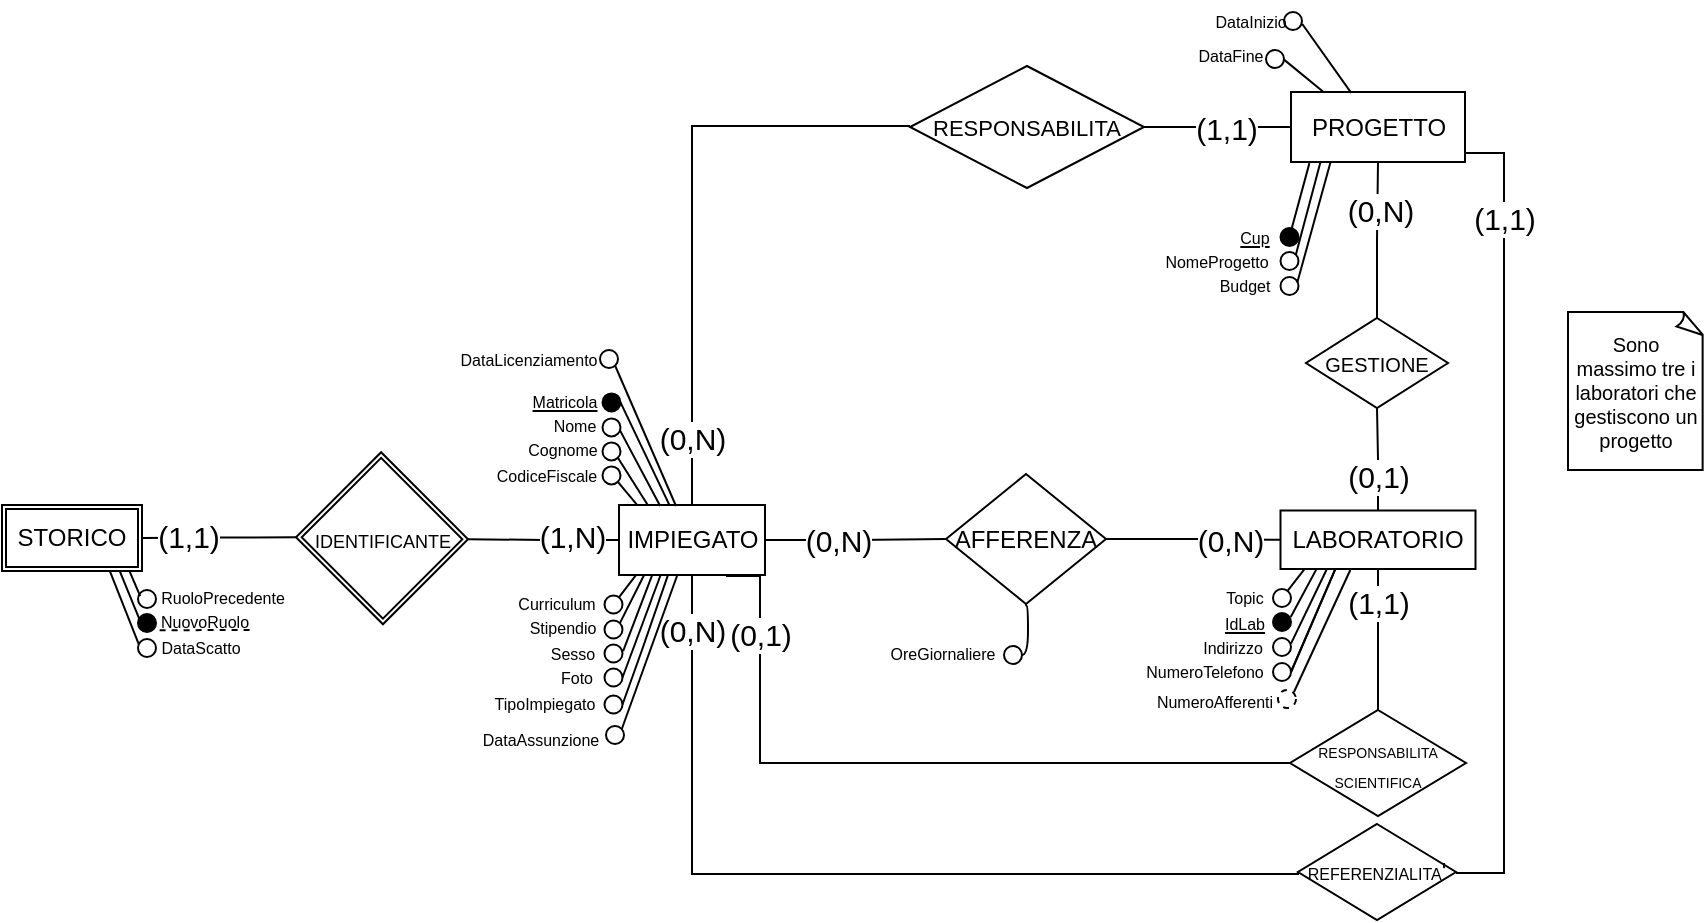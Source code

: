<mxfile version="20.8.16" type="device"><diagram name="Pagina-1" id="BgX9XBvS6wNKBVLfwzAv"><mxGraphModel dx="-800" dy="534" grid="0" gridSize="10" guides="0" tooltips="1" connect="1" arrows="1" fold="1" page="1" pageScale="1" pageWidth="1654" pageHeight="2336" math="0" shadow="0"><root><mxCell id="0"/><mxCell id="1" parent="0"/><mxCell id="g2WIKgroE3J0Rh9Hj6b9-1" value="" style="edgeStyle=orthogonalEdgeStyle;rounded=0;orthogonalLoop=1;jettySize=auto;html=1;endArrow=none;endFill=0;exitX=0;exitY=0.5;exitDx=0;exitDy=0;labelBackgroundColor=none;fontColor=default;entryX=1;entryY=0;entryDx=0;entryDy=0;" parent="1" source="g2WIKgroE3J0Rh9Hj6b9-48" target="g2WIKgroE3J0Rh9Hj6b9-100" edge="1"><mxGeometry relative="1" as="geometry"><mxPoint x="2367" y="600.5" as="sourcePoint"/><mxPoint x="2277.963" y="601.917" as="targetPoint"/></mxGeometry></mxCell><mxCell id="g2WIKgroE3J0Rh9Hj6b9-2" value="&lt;font style=&quot;font-size: 15px;&quot;&gt;(1,N)&lt;/font&gt;" style="edgeLabel;html=1;align=center;verticalAlign=middle;resizable=0;points=[];" parent="g2WIKgroE3J0Rh9Hj6b9-1" vertex="1" connectable="0"><mxGeometry x="-0.414" relative="1" as="geometry"><mxPoint x="-2" y="-2" as="offset"/></mxGeometry></mxCell><mxCell id="g2WIKgroE3J0Rh9Hj6b9-3" value="" style="edgeStyle=orthogonalEdgeStyle;rounded=0;orthogonalLoop=1;jettySize=auto;html=1;endArrow=none;endFill=0;endSize=6;jumpStyle=none;align=center;exitX=1;exitY=0.5;exitDx=0;exitDy=0;labelBackgroundColor=none;fontColor=default;" parent="1" source="g2WIKgroE3J0Rh9Hj6b9-48" target="g2WIKgroE3J0Rh9Hj6b9-18" edge="1"><mxGeometry relative="1" as="geometry"><mxPoint x="2447" y="600.5" as="sourcePoint"/></mxGeometry></mxCell><mxCell id="g2WIKgroE3J0Rh9Hj6b9-4" value="&lt;font style=&quot;font-size: 15px;&quot;&gt;(0,N)&lt;/font&gt;" style="edgeLabel;html=1;align=center;verticalAlign=middle;resizable=0;points=[];" parent="g2WIKgroE3J0Rh9Hj6b9-3" vertex="1" connectable="0"><mxGeometry x="-0.58" y="1" relative="1" as="geometry"><mxPoint x="17" y="1" as="offset"/></mxGeometry></mxCell><mxCell id="g2WIKgroE3J0Rh9Hj6b9-5" value="" style="edgeStyle=orthogonalEdgeStyle;rounded=0;orthogonalLoop=1;jettySize=auto;html=1;endArrow=none;endFill=0;exitX=0.5;exitY=0;exitDx=0;exitDy=0;labelBackgroundColor=none;fontColor=default;" parent="1" source="g2WIKgroE3J0Rh9Hj6b9-49" target="g2WIKgroE3J0Rh9Hj6b9-28" edge="1"><mxGeometry relative="1" as="geometry"><mxPoint x="2750" y="566.5" as="sourcePoint"/></mxGeometry></mxCell><mxCell id="g2WIKgroE3J0Rh9Hj6b9-6" value="(0,1)" style="edgeLabel;html=1;align=center;verticalAlign=middle;resizable=0;points=[];fontSize=15;" parent="g2WIKgroE3J0Rh9Hj6b9-5" vertex="1" connectable="0"><mxGeometry x="-0.381" y="-1" relative="1" as="geometry"><mxPoint x="-1" y="-2" as="offset"/></mxGeometry></mxCell><mxCell id="g2WIKgroE3J0Rh9Hj6b9-14" value="" style="edgeStyle=orthogonalEdgeStyle;rounded=0;orthogonalLoop=1;jettySize=auto;html=1;endArrow=none;endFill=0;entryX=1;entryY=0.5;entryDx=0;entryDy=0;labelBackgroundColor=none;fontColor=default;exitX=0;exitY=1;exitDx=0;exitDy=0;" parent="1" source="g2WIKgroE3J0Rh9Hj6b9-100" target="g2WIKgroE3J0Rh9Hj6b9-99" edge="1"><mxGeometry relative="1" as="geometry"><mxPoint x="2116" y="602" as="targetPoint"/><mxPoint x="2208.037" y="601.917" as="sourcePoint"/></mxGeometry></mxCell><mxCell id="g2WIKgroE3J0Rh9Hj6b9-15" value="&lt;font style=&quot;font-size: 15px;&quot;&gt;(1,1)&lt;/font&gt;" style="edgeLabel;html=1;align=center;verticalAlign=middle;resizable=0;points=[];" parent="g2WIKgroE3J0Rh9Hj6b9-14" vertex="1" connectable="0"><mxGeometry x="0.405" y="-1" relative="1" as="geometry"><mxPoint as="offset"/></mxGeometry></mxCell><mxCell id="g2WIKgroE3J0Rh9Hj6b9-16" value="" style="edgeStyle=orthogonalEdgeStyle;rounded=0;orthogonalLoop=1;jettySize=auto;html=1;endArrow=none;endFill=0;entryX=0;entryY=0.5;entryDx=0;entryDy=0;exitX=1;exitY=0.5;exitDx=0;exitDy=0;labelBackgroundColor=none;fontColor=default;" parent="1" source="g2WIKgroE3J0Rh9Hj6b9-18" target="g2WIKgroE3J0Rh9Hj6b9-49" edge="1"><mxGeometry relative="1" as="geometry"><mxPoint x="2746.5" y="601.5" as="targetPoint"/></mxGeometry></mxCell><mxCell id="g2WIKgroE3J0Rh9Hj6b9-17" value="(0,N)" style="edgeLabel;html=1;align=center;verticalAlign=middle;resizable=0;points=[];fontSize=15;" parent="g2WIKgroE3J0Rh9Hj6b9-16" vertex="1" connectable="0"><mxGeometry x="0.565" relative="1" as="geometry"><mxPoint x="-6" as="offset"/></mxGeometry></mxCell><mxCell id="g2WIKgroE3J0Rh9Hj6b9-18" value="AFFERENZA" style="rhombus;whiteSpace=wrap;html=1;rounded=0;labelBackgroundColor=none;" parent="1" vertex="1"><mxGeometry x="2534" y="569" width="80" height="65" as="geometry"/></mxCell><mxCell id="g2WIKgroE3J0Rh9Hj6b9-26" value="" style="edgeStyle=orthogonalEdgeStyle;rounded=0;orthogonalLoop=1;jettySize=auto;html=1;endArrow=none;endFill=0;entryX=0.5;entryY=1;entryDx=0;entryDy=0;labelBackgroundColor=none;fontColor=default;" parent="1" source="g2WIKgroE3J0Rh9Hj6b9-28" target="g2WIKgroE3J0Rh9Hj6b9-50" edge="1"><mxGeometry relative="1" as="geometry"><mxPoint x="2750" y="421" as="targetPoint"/></mxGeometry></mxCell><mxCell id="g2WIKgroE3J0Rh9Hj6b9-27" value="(0,N)" style="edgeLabel;html=1;align=center;verticalAlign=middle;resizable=0;points=[];fontSize=15;" parent="g2WIKgroE3J0Rh9Hj6b9-26" vertex="1" connectable="0"><mxGeometry x="0.606" relative="1" as="geometry"><mxPoint x="1" y="8" as="offset"/></mxGeometry></mxCell><mxCell id="g2WIKgroE3J0Rh9Hj6b9-28" value="&lt;font style=&quot;font-size: 10px;&quot;&gt;GESTIONE&lt;/font&gt;" style="rhombus;whiteSpace=wrap;html=1;rounded=0;labelBackgroundColor=none;" parent="1" vertex="1"><mxGeometry x="2714" y="491" width="71" height="45" as="geometry"/></mxCell><mxCell id="g2WIKgroE3J0Rh9Hj6b9-32" value="" style="edgeStyle=orthogonalEdgeStyle;orthogonalLoop=1;jettySize=auto;html=1;endArrow=none;endFill=0;rounded=0;labelBackgroundColor=none;fontColor=default;exitX=0.5;exitY=0;exitDx=0;exitDy=0;entryX=0;entryY=0.5;entryDx=0;entryDy=0;" parent="1" source="g2WIKgroE3J0Rh9Hj6b9-48" target="g2WIKgroE3J0Rh9Hj6b9-37" edge="1"><mxGeometry relative="1" as="geometry"><mxPoint x="2413" y="580" as="sourcePoint"/><Array as="points"><mxPoint x="2407" y="395"/><mxPoint x="2516" y="395"/></Array></mxGeometry></mxCell><mxCell id="g2WIKgroE3J0Rh9Hj6b9-116" value="&lt;font style=&quot;font-size: 15px;&quot;&gt;(0,N)&lt;/font&gt;" style="edgeLabel;html=1;align=center;verticalAlign=middle;resizable=0;points=[];" parent="g2WIKgroE3J0Rh9Hj6b9-32" vertex="1" connectable="0"><mxGeometry x="-0.884" y="-2" relative="1" as="geometry"><mxPoint x="-2" y="-16" as="offset"/></mxGeometry></mxCell><mxCell id="g2WIKgroE3J0Rh9Hj6b9-35" value="" style="edgeStyle=orthogonalEdgeStyle;orthogonalLoop=1;jettySize=auto;html=1;endArrow=none;endFill=0;entryX=0;entryY=0.5;entryDx=0;entryDy=0;rounded=0;labelBackgroundColor=none;fontColor=default;" parent="1" source="g2WIKgroE3J0Rh9Hj6b9-37" target="g2WIKgroE3J0Rh9Hj6b9-50" edge="1"><mxGeometry relative="1" as="geometry"><mxPoint x="2751.5" y="420" as="targetPoint"/></mxGeometry></mxCell><mxCell id="g2WIKgroE3J0Rh9Hj6b9-36" value="(1,1)" style="edgeLabel;html=1;align=center;verticalAlign=middle;resizable=0;points=[];fontSize=15;" parent="g2WIKgroE3J0Rh9Hj6b9-35" vertex="1" connectable="0"><mxGeometry x="0.546" y="1" relative="1" as="geometry"><mxPoint x="-16" y="1" as="offset"/></mxGeometry></mxCell><mxCell id="g2WIKgroE3J0Rh9Hj6b9-37" value="&lt;font style=&quot;font-size: 11px;&quot;&gt;RESPONSABILITA&lt;/font&gt;" style="rhombus;whiteSpace=wrap;html=1;rounded=0;labelBackgroundColor=none;" parent="1" vertex="1"><mxGeometry x="2516" y="365" width="117" height="61" as="geometry"/></mxCell><mxCell id="g2WIKgroE3J0Rh9Hj6b9-38" value="&lt;font style=&quot;font-size: 8px;&quot;&gt;REFERENZIALITA&lt;/font&gt;'" style="rhombus;whiteSpace=wrap;html=1;rounded=0;labelBackgroundColor=none;fillColor=default;" parent="1" vertex="1"><mxGeometry x="2710" y="744" width="79" height="48" as="geometry"/></mxCell><mxCell id="g2WIKgroE3J0Rh9Hj6b9-39" value="" style="endArrow=none;html=1;exitX=0.5;exitY=1;exitDx=0;exitDy=0;edgeStyle=orthogonalEdgeStyle;rounded=0;labelBackgroundColor=none;fontColor=default;entryX=0;entryY=0.5;entryDx=0;entryDy=0;" parent="1" source="g2WIKgroE3J0Rh9Hj6b9-48" target="g2WIKgroE3J0Rh9Hj6b9-38" edge="1"><mxGeometry width="50" height="50" relative="1" as="geometry"><mxPoint x="2477" y="797" as="sourcePoint"/><mxPoint x="2713" y="810" as="targetPoint"/><Array as="points"><mxPoint x="2407" y="769"/></Array></mxGeometry></mxCell><mxCell id="g2WIKgroE3J0Rh9Hj6b9-40" value="(0,N)" style="edgeLabel;html=1;align=center;verticalAlign=middle;resizable=0;points=[];fontSize=15;" parent="g2WIKgroE3J0Rh9Hj6b9-39" vertex="1" connectable="0"><mxGeometry x="-0.904" y="1" relative="1" as="geometry"><mxPoint x="-1" y="5" as="offset"/></mxGeometry></mxCell><mxCell id="g2WIKgroE3J0Rh9Hj6b9-41" value="" style="endArrow=none;html=1;exitX=1;exitY=0.5;exitDx=0;exitDy=0;entryX=1;entryY=0.5;entryDx=0;entryDy=0;edgeStyle=orthogonalEdgeStyle;rounded=0;labelBackgroundColor=none;fontColor=default;" parent="1" edge="1"><mxGeometry width="50" height="50" relative="1" as="geometry"><mxPoint x="2789" y="768.5" as="sourcePoint"/><mxPoint x="2793.5" y="396" as="targetPoint"/><Array as="points"><mxPoint x="2813" y="768.5"/><mxPoint x="2813" y="408.5"/><mxPoint x="2794" y="408.5"/></Array></mxGeometry></mxCell><mxCell id="g2WIKgroE3J0Rh9Hj6b9-42" value="(1,1)" style="edgeLabel;html=1;align=center;verticalAlign=middle;resizable=0;points=[];fontSize=15;" parent="g2WIKgroE3J0Rh9Hj6b9-41" vertex="1" connectable="0"><mxGeometry x="0.884" y="-1" relative="1" as="geometry"><mxPoint x="8" y="33" as="offset"/></mxGeometry></mxCell><mxCell id="g2WIKgroE3J0Rh9Hj6b9-43" value="" style="endArrow=none;html=1;entryX=0;entryY=0.5;entryDx=0;entryDy=0;edgeStyle=orthogonalEdgeStyle;rounded=0;labelBackgroundColor=none;fontColor=default;" parent="1" target="g2WIKgroE3J0Rh9Hj6b9-45" edge="1"><mxGeometry width="50" height="50" relative="1" as="geometry"><mxPoint x="2424" y="620" as="sourcePoint"/><mxPoint x="2690" y="713.5" as="targetPoint"/><Array as="points"><mxPoint x="2441" y="620"/><mxPoint x="2441" y="714"/></Array></mxGeometry></mxCell><mxCell id="g2WIKgroE3J0Rh9Hj6b9-44" value="(0,1)" style="edgeLabel;html=1;align=center;verticalAlign=middle;resizable=0;points=[];fontSize=15;" parent="g2WIKgroE3J0Rh9Hj6b9-43" vertex="1" connectable="0"><mxGeometry x="-0.898" y="-2" relative="1" as="geometry"><mxPoint x="2" y="27" as="offset"/></mxGeometry></mxCell><mxCell id="g2WIKgroE3J0Rh9Hj6b9-45" value="&lt;font style=&quot;font-size: 7px;&quot;&gt;RESPONSABILITA&lt;br&gt;SCIENTIFICA&lt;/font&gt;" style="rhombus;whiteSpace=wrap;html=1;rounded=0;labelBackgroundColor=none;" parent="1" vertex="1"><mxGeometry x="2706" y="687" width="88" height="53" as="geometry"/></mxCell><mxCell id="g2WIKgroE3J0Rh9Hj6b9-46" value="" style="endArrow=none;html=1;entryX=0.5;entryY=1;entryDx=0;entryDy=0;exitX=0.5;exitY=0;exitDx=0;exitDy=0;edgeStyle=orthogonalEdgeStyle;rounded=0;labelBackgroundColor=none;fontColor=default;" parent="1" source="g2WIKgroE3J0Rh9Hj6b9-45" target="g2WIKgroE3J0Rh9Hj6b9-49" edge="1"><mxGeometry width="50" height="50" relative="1" as="geometry"><mxPoint x="2610" y="730.5" as="sourcePoint"/><mxPoint x="2750" y="636.5" as="targetPoint"/></mxGeometry></mxCell><mxCell id="g2WIKgroE3J0Rh9Hj6b9-47" value="(1,1)" style="edgeLabel;html=1;align=center;verticalAlign=middle;resizable=0;points=[];fontSize=15;" parent="g2WIKgroE3J0Rh9Hj6b9-46" vertex="1" connectable="0"><mxGeometry x="0.542" relative="1" as="geometry"><mxPoint as="offset"/></mxGeometry></mxCell><mxCell id="g2WIKgroE3J0Rh9Hj6b9-48" value="IMPIEGATO" style="rounded=0;whiteSpace=wrap;html=1;labelBackgroundColor=none;" parent="1" vertex="1"><mxGeometry x="2370.5" y="584.5" width="73" height="35" as="geometry"/></mxCell><mxCell id="g2WIKgroE3J0Rh9Hj6b9-49" value="LABORATORIO" style="rounded=0;whiteSpace=wrap;html=1;labelBackgroundColor=none;" parent="1" vertex="1"><mxGeometry x="2701.25" y="587.25" width="97.5" height="29.25" as="geometry"/></mxCell><mxCell id="g2WIKgroE3J0Rh9Hj6b9-50" value="PROGETTO" style="rounded=0;whiteSpace=wrap;html=1;labelBackgroundColor=none;" parent="1" vertex="1"><mxGeometry x="2706.5" y="378" width="87" height="35" as="geometry"/></mxCell><mxCell id="g2WIKgroE3J0Rh9Hj6b9-51" value="" style="ellipse;whiteSpace=wrap;html=1;" parent="1" vertex="1"><mxGeometry x="2363.25" y="629.75" width="9" height="9" as="geometry"/></mxCell><mxCell id="g2WIKgroE3J0Rh9Hj6b9-52" value="" style="ellipse;whiteSpace=wrap;html=1;" parent="1" vertex="1"><mxGeometry x="2363.25" y="642.25" width="9" height="9" as="geometry"/></mxCell><mxCell id="g2WIKgroE3J0Rh9Hj6b9-53" value="" style="ellipse;whiteSpace=wrap;html=1;" parent="1" vertex="1"><mxGeometry x="2363.25" y="654.25" width="9" height="9" as="geometry"/></mxCell><mxCell id="g2WIKgroE3J0Rh9Hj6b9-54" value="" style="ellipse;whiteSpace=wrap;html=1;" parent="1" vertex="1"><mxGeometry x="2363.25" y="666.25" width="9" height="9" as="geometry"/></mxCell><mxCell id="g2WIKgroE3J0Rh9Hj6b9-55" value="" style="ellipse;whiteSpace=wrap;html=1;fillColor=#000000;" parent="1" vertex="1"><mxGeometry x="2362.25" y="528.71" width="9" height="9" as="geometry"/></mxCell><mxCell id="g2WIKgroE3J0Rh9Hj6b9-56" value="" style="ellipse;whiteSpace=wrap;html=1;" parent="1" vertex="1"><mxGeometry x="2362.25" y="541.21" width="9" height="9" as="geometry"/></mxCell><mxCell id="g2WIKgroE3J0Rh9Hj6b9-57" value="" style="ellipse;whiteSpace=wrap;html=1;fillColor=#ffffff;" parent="1" vertex="1"><mxGeometry x="2362.25" y="553.21" width="9" height="9" as="geometry"/></mxCell><mxCell id="g2WIKgroE3J0Rh9Hj6b9-58" value="" style="ellipse;whiteSpace=wrap;html=1;" parent="1" vertex="1"><mxGeometry x="2362.25" y="565.21" width="9" height="9" as="geometry"/></mxCell><mxCell id="g2WIKgroE3J0Rh9Hj6b9-59" value="" style="endArrow=none;html=1;rounded=0;entryX=0.116;entryY=1.003;entryDx=0;entryDy=0;entryPerimeter=0;" parent="1" source="g2WIKgroE3J0Rh9Hj6b9-51" target="g2WIKgroE3J0Rh9Hj6b9-48" edge="1"><mxGeometry width="50" height="50" relative="1" as="geometry"><mxPoint x="2376" y="684.5" as="sourcePoint"/><mxPoint x="2446.711" y="634.5" as="targetPoint"/></mxGeometry></mxCell><mxCell id="g2WIKgroE3J0Rh9Hj6b9-60" value="" style="endArrow=none;html=1;rounded=0;exitX=1;exitY=0;exitDx=0;exitDy=0;entryX=0.173;entryY=0.997;entryDx=0;entryDy=0;entryPerimeter=0;" parent="1" source="g2WIKgroE3J0Rh9Hj6b9-52" target="g2WIKgroE3J0Rh9Hj6b9-48" edge="1"><mxGeometry width="50" height="50" relative="1" as="geometry"><mxPoint x="2387" y="649.5" as="sourcePoint"/><mxPoint x="2437" y="599.5" as="targetPoint"/></mxGeometry></mxCell><mxCell id="g2WIKgroE3J0Rh9Hj6b9-61" value="" style="endArrow=none;html=1;rounded=0;exitX=1.035;exitY=0.368;exitDx=0;exitDy=0;exitPerimeter=0;entryX=0.227;entryY=1.003;entryDx=0;entryDy=0;entryPerimeter=0;" parent="1" source="g2WIKgroE3J0Rh9Hj6b9-53" target="g2WIKgroE3J0Rh9Hj6b9-48" edge="1"><mxGeometry width="50" height="50" relative="1" as="geometry"><mxPoint x="2387" y="649.5" as="sourcePoint"/><mxPoint x="2437" y="599.5" as="targetPoint"/></mxGeometry></mxCell><mxCell id="g2WIKgroE3J0Rh9Hj6b9-62" value="" style="endArrow=none;html=1;rounded=0;exitX=1;exitY=0.5;exitDx=0;exitDy=0;entryX=0.285;entryY=1;entryDx=0;entryDy=0;entryPerimeter=0;" parent="1" source="g2WIKgroE3J0Rh9Hj6b9-54" target="g2WIKgroE3J0Rh9Hj6b9-48" edge="1"><mxGeometry width="50" height="50" relative="1" as="geometry"><mxPoint x="2375" y="650.5" as="sourcePoint"/><mxPoint x="2393" y="620" as="targetPoint"/></mxGeometry></mxCell><mxCell id="g2WIKgroE3J0Rh9Hj6b9-63" value="" style="endArrow=none;html=1;rounded=0;entryX=1;entryY=1;entryDx=0;entryDy=0;exitX=0.121;exitY=-0.01;exitDx=0;exitDy=0;exitPerimeter=0;" parent="1" source="g2WIKgroE3J0Rh9Hj6b9-48" target="g2WIKgroE3J0Rh9Hj6b9-58" edge="1"><mxGeometry width="50" height="50" relative="1" as="geometry"><mxPoint x="2373" y="580" as="sourcePoint"/><mxPoint x="2425" y="547.5" as="targetPoint"/></mxGeometry></mxCell><mxCell id="g2WIKgroE3J0Rh9Hj6b9-64" value="" style="endArrow=none;html=1;rounded=0;exitX=1;exitY=1;exitDx=0;exitDy=0;entryX=0.198;entryY=0.004;entryDx=0;entryDy=0;entryPerimeter=0;" parent="1" source="g2WIKgroE3J0Rh9Hj6b9-57" target="g2WIKgroE3J0Rh9Hj6b9-48" edge="1"><mxGeometry width="50" height="50" relative="1" as="geometry"><mxPoint x="2371" y="601.5" as="sourcePoint"/><mxPoint x="2383" y="580" as="targetPoint"/></mxGeometry></mxCell><mxCell id="g2WIKgroE3J0Rh9Hj6b9-65" value="" style="endArrow=none;html=1;rounded=0;exitX=0.958;exitY=0.636;exitDx=0;exitDy=0;exitPerimeter=0;entryX=0.282;entryY=0.013;entryDx=0;entryDy=0;entryPerimeter=0;" parent="1" source="g2WIKgroE3J0Rh9Hj6b9-56" target="g2WIKgroE3J0Rh9Hj6b9-48" edge="1"><mxGeometry width="50" height="50" relative="1" as="geometry"><mxPoint x="2376" y="595.5" as="sourcePoint"/><mxPoint x="2393" y="580" as="targetPoint"/></mxGeometry></mxCell><mxCell id="g2WIKgroE3J0Rh9Hj6b9-66" value="" style="endArrow=none;html=1;rounded=0;entryX=0.343;entryY=-0.008;entryDx=0;entryDy=0;entryPerimeter=0;exitX=1;exitY=0.5;exitDx=0;exitDy=0;" parent="1" source="g2WIKgroE3J0Rh9Hj6b9-55" target="g2WIKgroE3J0Rh9Hj6b9-48" edge="1"><mxGeometry width="50" height="50" relative="1" as="geometry"><mxPoint x="2376" y="583" as="sourcePoint"/><mxPoint x="2446.711" y="533" as="targetPoint"/></mxGeometry></mxCell><mxCell id="g2WIKgroE3J0Rh9Hj6b9-67" value="&lt;font style=&quot;font-size: 8px;&quot;&gt;Nome&lt;/font&gt;" style="text;html=1;strokeColor=none;fillColor=none;align=center;verticalAlign=middle;whiteSpace=wrap;rounded=0;fontSize=10;" parent="1" vertex="1"><mxGeometry x="2331" y="536" width="35" height="16" as="geometry"/></mxCell><mxCell id="g2WIKgroE3J0Rh9Hj6b9-68" value="Cognome" style="text;html=1;align=center;verticalAlign=middle;resizable=0;points=[];autosize=1;strokeColor=none;fillColor=none;fontSize=8;" parent="1" vertex="1"><mxGeometry x="2315" y="546" width="53" height="22" as="geometry"/></mxCell><mxCell id="g2WIKgroE3J0Rh9Hj6b9-69" value="CodiceFiscale" style="text;html=1;align=center;verticalAlign=middle;resizable=0;points=[];autosize=1;strokeColor=none;fillColor=none;fontSize=8;" parent="1" vertex="1"><mxGeometry x="2300" y="558.71" width="68" height="22" as="geometry"/></mxCell><mxCell id="g2WIKgroE3J0Rh9Hj6b9-71" value="Curriculum" style="text;html=1;align=center;verticalAlign=middle;resizable=0;points=[];autosize=1;strokeColor=none;fillColor=none;fontSize=8;" parent="1" vertex="1"><mxGeometry x="2310.5" y="622.5" width="57" height="22" as="geometry"/></mxCell><mxCell id="g2WIKgroE3J0Rh9Hj6b9-72" value="Stipendio" style="text;html=1;align=center;verticalAlign=middle;resizable=0;points=[];autosize=1;strokeColor=none;fillColor=none;fontSize=8;" parent="1" vertex="1"><mxGeometry x="2316" y="634.5" width="51" height="22" as="geometry"/></mxCell><mxCell id="g2WIKgroE3J0Rh9Hj6b9-73" value="Sesso" style="text;html=1;align=center;verticalAlign=middle;resizable=0;points=[];autosize=1;strokeColor=none;fillColor=none;fontSize=8;" parent="1" vertex="1"><mxGeometry x="2327" y="648" width="40" height="22" as="geometry"/></mxCell><mxCell id="g2WIKgroE3J0Rh9Hj6b9-74" value="Foto" style="text;html=1;align=center;verticalAlign=middle;resizable=0;points=[];autosize=1;strokeColor=none;fillColor=none;fontSize=8;" parent="1" vertex="1"><mxGeometry x="2332" y="660" width="34" height="22" as="geometry"/></mxCell><mxCell id="g2WIKgroE3J0Rh9Hj6b9-75" value="" style="ellipse;whiteSpace=wrap;html=1;" parent="1" vertex="1"><mxGeometry x="2130" y="651.5" width="9" height="9" as="geometry"/></mxCell><mxCell id="g2WIKgroE3J0Rh9Hj6b9-76" value="" style="ellipse;whiteSpace=wrap;html=1;" parent="1" vertex="1"><mxGeometry x="2130" y="627" width="9" height="9" as="geometry"/></mxCell><mxCell id="g2WIKgroE3J0Rh9Hj6b9-77" value="" style="ellipse;whiteSpace=wrap;html=1;fillColor=#000000;" parent="1" vertex="1"><mxGeometry x="2130" y="639" width="9" height="9" as="geometry"/></mxCell><mxCell id="g2WIKgroE3J0Rh9Hj6b9-78" value="" style="endArrow=none;html=1;rounded=0;fontSize=8;exitX=0.123;exitY=0.336;exitDx=0;exitDy=0;exitPerimeter=0;entryX=0.91;entryY=0.997;entryDx=0;entryDy=0;entryPerimeter=0;" parent="1" source="g2WIKgroE3J0Rh9Hj6b9-76" target="g2WIKgroE3J0Rh9Hj6b9-99" edge="1"><mxGeometry width="50" height="50" relative="1" as="geometry"><mxPoint x="2142" y="648.5" as="sourcePoint"/><mxPoint x="2124.344" y="617.808" as="targetPoint"/></mxGeometry></mxCell><mxCell id="g2WIKgroE3J0Rh9Hj6b9-79" value="" style="endArrow=none;html=1;rounded=0;fontSize=8;exitX=0.099;exitY=0.336;exitDx=0;exitDy=0;exitPerimeter=0;entryX=0.834;entryY=0.964;entryDx=0;entryDy=0;entryPerimeter=0;" parent="1" source="g2WIKgroE3J0Rh9Hj6b9-77" target="g2WIKgroE3J0Rh9Hj6b9-99" edge="1"><mxGeometry width="50" height="50" relative="1" as="geometry"><mxPoint x="2059.289" y="693.5" as="sourcePoint"/><mxPoint x="2116" y="620.5" as="targetPoint"/></mxGeometry></mxCell><mxCell id="g2WIKgroE3J0Rh9Hj6b9-80" value="RuoloPrecedente" style="text;html=1;align=center;verticalAlign=middle;resizable=0;points=[];autosize=1;strokeColor=none;fillColor=none;fontSize=8;" parent="1" vertex="1"><mxGeometry x="2132" y="620" width="80" height="22" as="geometry"/></mxCell><mxCell id="g2WIKgroE3J0Rh9Hj6b9-81" value="" style="ellipse;whiteSpace=wrap;html=1;" parent="1" vertex="1"><mxGeometry x="2697.5" y="626.5" width="9" height="9" as="geometry"/></mxCell><mxCell id="g2WIKgroE3J0Rh9Hj6b9-82" value="" style="ellipse;whiteSpace=wrap;html=1;gradientColor=none;fillColor=#000000;" parent="1" vertex="1"><mxGeometry x="2697.5" y="638.5" width="9" height="9" as="geometry"/></mxCell><mxCell id="g2WIKgroE3J0Rh9Hj6b9-83" value="" style="ellipse;whiteSpace=wrap;html=1;" parent="1" vertex="1"><mxGeometry x="2697.5" y="651" width="9" height="9" as="geometry"/></mxCell><mxCell id="g2WIKgroE3J0Rh9Hj6b9-84" value="" style="endArrow=none;html=1;rounded=0;fontSize=8;entryX=0.121;entryY=1.011;entryDx=0;entryDy=0;entryPerimeter=0;" parent="1" source="g2WIKgroE3J0Rh9Hj6b9-81" target="g2WIKgroE3J0Rh9Hj6b9-49" edge="1"><mxGeometry width="50" height="50" relative="1" as="geometry"><mxPoint x="2706.5" y="681" as="sourcePoint"/><mxPoint x="2777.211" y="631" as="targetPoint"/></mxGeometry></mxCell><mxCell id="g2WIKgroE3J0Rh9Hj6b9-85" value="" style="endArrow=none;html=1;rounded=0;fontSize=8;entryX=0.185;entryY=0.998;entryDx=0;entryDy=0;entryPerimeter=0;exitX=0.985;exitY=0.219;exitDx=0;exitDy=0;exitPerimeter=0;" parent="1" source="g2WIKgroE3J0Rh9Hj6b9-82" target="g2WIKgroE3J0Rh9Hj6b9-49" edge="1"><mxGeometry width="50" height="50" relative="1" as="geometry"><mxPoint x="2706.5" y="693" as="sourcePoint"/><mxPoint x="2777.211" y="643" as="targetPoint"/></mxGeometry></mxCell><mxCell id="g2WIKgroE3J0Rh9Hj6b9-86" value="" style="endArrow=none;html=1;rounded=0;fontSize=8;entryX=0.236;entryY=1.012;entryDx=0;entryDy=0;entryPerimeter=0;exitX=1;exitY=0.312;exitDx=0;exitDy=0;exitPerimeter=0;" parent="1" source="g2WIKgroE3J0Rh9Hj6b9-83" target="g2WIKgroE3J0Rh9Hj6b9-49" edge="1"><mxGeometry width="50" height="50" relative="1" as="geometry"><mxPoint x="2706.5" y="705.5" as="sourcePoint"/><mxPoint x="2777.211" y="655.5" as="targetPoint"/></mxGeometry></mxCell><mxCell id="g2WIKgroE3J0Rh9Hj6b9-87" value="Topic" style="text;html=1;align=center;verticalAlign=middle;resizable=0;points=[];autosize=1;strokeColor=none;fillColor=none;fontSize=8;" parent="1" vertex="1"><mxGeometry x="2664.25" y="620" width="37" height="22" as="geometry"/></mxCell><mxCell id="g2WIKgroE3J0Rh9Hj6b9-88" value="&lt;u&gt;IdLab&lt;/u&gt;" style="text;html=1;align=center;verticalAlign=middle;resizable=0;points=[];autosize=1;strokeColor=none;fillColor=none;fontSize=8;" parent="1" vertex="1"><mxGeometry x="2663.75" y="632.5" width="38" height="22" as="geometry"/></mxCell><mxCell id="g2WIKgroE3J0Rh9Hj6b9-89" value="Indirizzo" style="text;html=1;align=center;verticalAlign=middle;resizable=0;points=[];autosize=1;strokeColor=none;fillColor=none;fontSize=8;" parent="1" vertex="1"><mxGeometry x="2653.25" y="644.5" width="48" height="22" as="geometry"/></mxCell><mxCell id="g2WIKgroE3J0Rh9Hj6b9-90" value="" style="ellipse;whiteSpace=wrap;html=1;fillColor=#000000;" parent="1" vertex="1"><mxGeometry x="2701.25" y="446" width="9" height="9" as="geometry"/></mxCell><mxCell id="g2WIKgroE3J0Rh9Hj6b9-91" value="" style="ellipse;whiteSpace=wrap;html=1;" parent="1" vertex="1"><mxGeometry x="2701.25" y="458" width="9" height="9" as="geometry"/></mxCell><mxCell id="g2WIKgroE3J0Rh9Hj6b9-92" value="" style="ellipse;whiteSpace=wrap;html=1;" parent="1" vertex="1"><mxGeometry x="2701.25" y="470.5" width="9" height="9" as="geometry"/></mxCell><mxCell id="g2WIKgroE3J0Rh9Hj6b9-93" value="" style="endArrow=none;html=1;rounded=0;fontSize=8;entryX=0.106;entryY=1.016;entryDx=0;entryDy=0;entryPerimeter=0;" parent="1" source="g2WIKgroE3J0Rh9Hj6b9-90" target="g2WIKgroE3J0Rh9Hj6b9-50" edge="1"><mxGeometry width="50" height="50" relative="1" as="geometry"><mxPoint x="2710.25" y="498.5" as="sourcePoint"/><mxPoint x="2780.961" y="448.5" as="targetPoint"/></mxGeometry></mxCell><mxCell id="g2WIKgroE3J0Rh9Hj6b9-94" value="" style="endArrow=none;html=1;rounded=0;fontSize=8;entryX=0.169;entryY=1.002;entryDx=0;entryDy=0;entryPerimeter=0;exitX=1;exitY=0;exitDx=0;exitDy=0;" parent="1" source="g2WIKgroE3J0Rh9Hj6b9-91" target="g2WIKgroE3J0Rh9Hj6b9-50" edge="1"><mxGeometry width="50" height="50" relative="1" as="geometry"><mxPoint x="2710.25" y="512.5" as="sourcePoint"/><mxPoint x="2780.961" y="462.5" as="targetPoint"/></mxGeometry></mxCell><mxCell id="g2WIKgroE3J0Rh9Hj6b9-95" value="" style="endArrow=none;html=1;rounded=0;fontSize=8;entryX=0.227;entryY=1.005;entryDx=0;entryDy=0;exitX=0.929;exitY=0.321;exitDx=0;exitDy=0;exitPerimeter=0;entryPerimeter=0;" parent="1" source="g2WIKgroE3J0Rh9Hj6b9-92" target="g2WIKgroE3J0Rh9Hj6b9-50" edge="1"><mxGeometry width="50" height="50" relative="1" as="geometry"><mxPoint x="2710.25" y="525" as="sourcePoint"/><mxPoint x="2780.961" y="475" as="targetPoint"/></mxGeometry></mxCell><mxCell id="g2WIKgroE3J0Rh9Hj6b9-96" value="&lt;u&gt;Cup&lt;/u&gt;" style="text;html=1;align=center;verticalAlign=middle;resizable=0;points=[];autosize=1;strokeColor=none;fillColor=none;fontSize=8;" parent="1" vertex="1"><mxGeometry x="2671" y="439.5" width="33" height="22" as="geometry"/></mxCell><mxCell id="g2WIKgroE3J0Rh9Hj6b9-97" value="NomeProgetto" style="text;html=1;align=center;verticalAlign=middle;resizable=0;points=[];autosize=1;strokeColor=none;fillColor=none;fontSize=8;" parent="1" vertex="1"><mxGeometry x="2634" y="451.5" width="70" height="22" as="geometry"/></mxCell><mxCell id="g2WIKgroE3J0Rh9Hj6b9-98" value="Budget" style="text;html=1;align=center;verticalAlign=middle;resizable=0;points=[];autosize=1;strokeColor=none;fillColor=none;fontSize=8;" parent="1" vertex="1"><mxGeometry x="2661" y="464" width="43" height="22" as="geometry"/></mxCell><mxCell id="g2WIKgroE3J0Rh9Hj6b9-99" value="STORICO" style="shape=ext;double=1;rounded=0;whiteSpace=wrap;html=1;" parent="1" vertex="1"><mxGeometry x="2062" y="584.5" width="70" height="33" as="geometry"/></mxCell><mxCell id="g2WIKgroE3J0Rh9Hj6b9-100" value="" style="shape=ext;double=1;rounded=0;whiteSpace=wrap;html=1;rotation=45;" parent="1" vertex="1"><mxGeometry x="2221.28" y="571.06" width="61.45" height="60.16" as="geometry"/></mxCell><mxCell id="g2WIKgroE3J0Rh9Hj6b9-101" value="&lt;font style=&quot;font-size: 9px;&quot;&gt;IDENTIFICANTE&lt;/font&gt;" style="text;html=1;align=center;verticalAlign=middle;resizable=0;points=[];autosize=1;strokeColor=none;fillColor=none;" parent="1" vertex="1"><mxGeometry x="2209" y="588.5" width="86" height="26" as="geometry"/></mxCell><mxCell id="g2WIKgroE3J0Rh9Hj6b9-102" value="" style="ellipse;whiteSpace=wrap;html=1;" parent="1" vertex="1"><mxGeometry x="2697.5" y="663.5" width="9" height="9" as="geometry"/></mxCell><mxCell id="g2WIKgroE3J0Rh9Hj6b9-103" value="" style="endArrow=none;html=1;rounded=0;exitX=1;exitY=0.5;exitDx=0;exitDy=0;entryX=0.281;entryY=1.001;entryDx=0;entryDy=0;entryPerimeter=0;" parent="1" source="g2WIKgroE3J0Rh9Hj6b9-102" target="g2WIKgroE3J0Rh9Hj6b9-49" edge="1"><mxGeometry width="50" height="50" relative="1" as="geometry"><mxPoint x="2679" y="700" as="sourcePoint"/><mxPoint x="2729" y="650" as="targetPoint"/></mxGeometry></mxCell><mxCell id="g2WIKgroE3J0Rh9Hj6b9-104" value="&lt;font style=&quot;font-size: 8px;&quot;&gt;NumeroTelefono&lt;/font&gt;" style="text;html=1;align=center;verticalAlign=middle;resizable=0;points=[];autosize=1;strokeColor=none;fillColor=none;" parent="1" vertex="1"><mxGeometry x="2624" y="654" width="77" height="26" as="geometry"/></mxCell><mxCell id="g2WIKgroE3J0Rh9Hj6b9-105" value="" style="endArrow=none;html=1;rounded=0;fontSize=8;entryX=0.04;entryY=0.285;entryDx=0;entryDy=0;entryPerimeter=0;exitX=0.772;exitY=1.011;exitDx=0;exitDy=0;exitPerimeter=0;" parent="1" source="g2WIKgroE3J0Rh9Hj6b9-99" target="g2WIKgroE3J0Rh9Hj6b9-75" edge="1"><mxGeometry width="50" height="50" relative="1" as="geometry"><mxPoint x="2113" y="664" as="sourcePoint"/><mxPoint x="2163" y="614" as="targetPoint"/></mxGeometry></mxCell><mxCell id="g2WIKgroE3J0Rh9Hj6b9-106" value="" style="ellipse;whiteSpace=wrap;html=1;" parent="1" vertex="1"><mxGeometry x="2563" y="655" width="9" height="9" as="geometry"/></mxCell><mxCell id="g2WIKgroE3J0Rh9Hj6b9-108" value="" style="endArrow=none;html=1;rounded=0;exitX=0.5;exitY=1;exitDx=0;exitDy=0;entryX=1;entryY=0.5;entryDx=0;entryDy=0;edgeStyle=orthogonalEdgeStyle;curved=1;" parent="1" source="g2WIKgroE3J0Rh9Hj6b9-18" target="g2WIKgroE3J0Rh9Hj6b9-106" edge="1"><mxGeometry width="50" height="50" relative="1" as="geometry"><mxPoint x="2579" y="671.5" as="sourcePoint"/><mxPoint x="2604" y="637" as="targetPoint"/><Array as="points"><mxPoint x="2575" y="635"/><mxPoint x="2575" y="660"/></Array></mxGeometry></mxCell><mxCell id="g2WIKgroE3J0Rh9Hj6b9-110" value="&lt;span style=&quot;font-size: 8px;&quot;&gt;&lt;br&gt;&lt;/span&gt;" style="text;html=1;align=center;verticalAlign=middle;resizable=0;points=[];autosize=1;strokeColor=none;fillColor=none;" parent="1" vertex="1"><mxGeometry x="2519" y="620" width="18" height="26" as="geometry"/></mxCell><mxCell id="g2WIKgroE3J0Rh9Hj6b9-112" value="OreGiornaliere" style="text;html=1;align=center;verticalAlign=middle;resizable=0;points=[];autosize=1;strokeColor=none;fillColor=none;fontSize=8;" parent="1" vertex="1"><mxGeometry x="2497" y="648" width="70" height="22" as="geometry"/></mxCell><mxCell id="g2WIKgroE3J0Rh9Hj6b9-114" value="DataScatto" style="text;html=1;align=center;verticalAlign=middle;resizable=0;points=[];autosize=1;strokeColor=none;fillColor=none;fontSize=8;" parent="1" vertex="1"><mxGeometry x="2132" y="644.5" width="58" height="22" as="geometry"/></mxCell><mxCell id="g2WIKgroE3J0Rh9Hj6b9-117" value="" style="ellipse;whiteSpace=wrap;html=1;" parent="1" vertex="1"><mxGeometry x="2363.25" y="679.75" width="9" height="9" as="geometry"/></mxCell><mxCell id="g2WIKgroE3J0Rh9Hj6b9-120" value="" style="endArrow=none;html=1;rounded=0;fontSize=15;entryX=0.337;entryY=0.99;entryDx=0;entryDy=0;entryPerimeter=0;exitX=1;exitY=0.5;exitDx=0;exitDy=0;" parent="1" source="g2WIKgroE3J0Rh9Hj6b9-117" target="g2WIKgroE3J0Rh9Hj6b9-48" edge="1"><mxGeometry width="50" height="50" relative="1" as="geometry"><mxPoint x="2343" y="670" as="sourcePoint"/><mxPoint x="2393" y="620" as="targetPoint"/><Array as="points"><mxPoint x="2382" y="657"/></Array></mxGeometry></mxCell><mxCell id="g2WIKgroE3J0Rh9Hj6b9-121" value="&lt;font style=&quot;font-size: 8px;&quot;&gt;&lt;u&gt;Matricola&lt;/u&gt;&lt;/font&gt;" style="text;html=1;align=center;verticalAlign=middle;resizable=0;points=[];autosize=1;strokeColor=none;fillColor=none;fontSize=15;" parent="1" vertex="1"><mxGeometry x="2318" y="515" width="50" height="30" as="geometry"/></mxCell><mxCell id="g2WIKgroE3J0Rh9Hj6b9-122" value="TipoImpiegato" style="text;html=1;align=center;verticalAlign=middle;resizable=0;points=[];autosize=1;strokeColor=none;fillColor=none;fontSize=8;" parent="1" vertex="1"><mxGeometry x="2298" y="674.25" width="70" height="20" as="geometry"/></mxCell><mxCell id="nkSNNwvgjiqUS3xhBX83-5" value="NuovoRuolo" style="text;html=1;strokeColor=none;fillColor=none;align=center;verticalAlign=middle;whiteSpace=wrap;rounded=0;fontSize=8;" parent="1" vertex="1"><mxGeometry x="2140" y="638" width="47" height="9" as="geometry"/></mxCell><mxCell id="nkSNNwvgjiqUS3xhBX83-6" value="" style="endArrow=none;dashed=1;html=1;rounded=0;fontSize=8;fillColor=#ffffff;entryX=1;entryY=1;entryDx=0;entryDy=0;exitX=0.017;exitY=1.012;exitDx=0;exitDy=0;exitPerimeter=0;" parent="1" source="nkSNNwvgjiqUS3xhBX83-5" target="nkSNNwvgjiqUS3xhBX83-5" edge="1"><mxGeometry width="50" height="50" relative="1" as="geometry"><mxPoint x="2141" y="693" as="sourcePoint"/><mxPoint x="2191" y="643" as="targetPoint"/></mxGeometry></mxCell><mxCell id="nkSNNwvgjiqUS3xhBX83-7" value="&lt;font style=&quot;font-size: 10px;&quot;&gt;Sono massimo tre i laboratori che gestiscono un progetto&lt;/font&gt;" style="whiteSpace=wrap;html=1;shape=mxgraph.basic.document;fontSize=8;fillColor=#ffffff;" parent="1" vertex="1"><mxGeometry x="2845" y="488" width="68" height="79" as="geometry"/></mxCell><mxCell id="EOpsEuxwgWlFgq6PYr1Z-1" value="" style="endArrow=none;html=1;rounded=0;exitX=1;exitY=0.5;exitDx=0;exitDy=0;entryX=0.281;entryY=1.001;entryDx=0;entryDy=0;entryPerimeter=0;" parent="1" edge="1"><mxGeometry width="50" height="50" relative="1" as="geometry"><mxPoint x="2706.5" y="668" as="sourcePoint"/><mxPoint x="2728.648" y="616.529" as="targetPoint"/></mxGeometry></mxCell><mxCell id="EOpsEuxwgWlFgq6PYr1Z-3" value="" style="endArrow=none;html=1;rounded=0;entryX=0.281;entryY=1.001;entryDx=0;entryDy=0;entryPerimeter=0;" parent="1" edge="1"><mxGeometry width="50" height="50" relative="1" as="geometry"><mxPoint x="2708" y="678" as="sourcePoint"/><mxPoint x="2736.148" y="616.999" as="targetPoint"/></mxGeometry></mxCell><mxCell id="EOpsEuxwgWlFgq6PYr1Z-4" value="" style="ellipse;whiteSpace=wrap;html=1;dashed=1;" parent="1" vertex="1"><mxGeometry x="2700" y="677" width="9" height="9" as="geometry"/></mxCell><mxCell id="EOpsEuxwgWlFgq6PYr1Z-5" value="&lt;font style=&quot;font-size: 8px;&quot;&gt;NumeroAfferenti&lt;br&gt;&lt;/font&gt;" style="text;html=1;align=center;verticalAlign=middle;resizable=0;points=[];autosize=1;strokeColor=none;fillColor=none;" parent="1" vertex="1"><mxGeometry x="2630" y="669" width="76" height="26" as="geometry"/></mxCell><mxCell id="JR-4XBQU4j644GfdFkI7-1" value="" style="endArrow=none;html=1;rounded=0;fontSize=15;entryX=0.337;entryY=0.99;entryDx=0;entryDy=0;entryPerimeter=0;" edge="1" parent="1"><mxGeometry width="50" height="50" relative="1" as="geometry"><mxPoint x="2371" y="699" as="sourcePoint"/><mxPoint x="2399.851" y="619.0" as="targetPoint"/></mxGeometry></mxCell><mxCell id="JR-4XBQU4j644GfdFkI7-2" value="" style="ellipse;whiteSpace=wrap;html=1;" vertex="1" parent="1"><mxGeometry x="2364" y="695" width="9" height="9" as="geometry"/></mxCell><mxCell id="JR-4XBQU4j644GfdFkI7-3" value="DataAssunzione" style="text;html=1;align=center;verticalAlign=middle;resizable=0;points=[];autosize=1;strokeColor=none;fillColor=none;fontSize=8;" vertex="1" parent="1"><mxGeometry x="2293" y="691" width="76" height="22" as="geometry"/></mxCell><mxCell id="JR-4XBQU4j644GfdFkI7-4" value="" style="endArrow=none;html=1;rounded=0;entryX=1.004;entryY=-0.033;entryDx=0;entryDy=0;entryPerimeter=0;" edge="1" parent="1" target="g2WIKgroE3J0Rh9Hj6b9-121"><mxGeometry width="50" height="50" relative="1" as="geometry"><mxPoint x="2399" y="585" as="sourcePoint"/><mxPoint x="2369" y="509" as="targetPoint"/><Array as="points"/></mxGeometry></mxCell><mxCell id="JR-4XBQU4j644GfdFkI7-5" value="" style="ellipse;whiteSpace=wrap;html=1;" vertex="1" parent="1"><mxGeometry x="2361" y="507" width="9" height="9" as="geometry"/></mxCell><mxCell id="JR-4XBQU4j644GfdFkI7-6" value="DataLicenziamento" style="text;html=1;align=center;verticalAlign=middle;resizable=0;points=[];autosize=1;strokeColor=none;fillColor=none;fontSize=8;" vertex="1" parent="1"><mxGeometry x="2282" y="501" width="86" height="22" as="geometry"/></mxCell><mxCell id="JR-4XBQU4j644GfdFkI7-7" value="" style="endArrow=none;html=1;rounded=0;fontSize=8;exitX=0.187;exitY=0.001;exitDx=0;exitDy=0;exitPerimeter=0;entryX=1.043;entryY=0.588;entryDx=0;entryDy=0;entryPerimeter=0;" edge="1" parent="1" source="g2WIKgroE3J0Rh9Hj6b9-50" target="JR-4XBQU4j644GfdFkI7-11"><mxGeometry width="50" height="50" relative="1" as="geometry"><mxPoint x="2724" y="404" as="sourcePoint"/><mxPoint x="2703" y="378" as="targetPoint"/><Array as="points"/></mxGeometry></mxCell><mxCell id="JR-4XBQU4j644GfdFkI7-8" value="" style="endArrow=none;html=1;rounded=0;fontSize=8;exitX=0.346;exitY=0.013;exitDx=0;exitDy=0;exitPerimeter=0;entryX=0.984;entryY=0.545;entryDx=0;entryDy=0;entryPerimeter=0;" edge="1" parent="1" source="g2WIKgroE3J0Rh9Hj6b9-50" target="JR-4XBQU4j644GfdFkI7-12"><mxGeometry width="50" height="50" relative="1" as="geometry"><mxPoint x="2733" y="400" as="sourcePoint"/><mxPoint x="2709" y="369" as="targetPoint"/><Array as="points"/></mxGeometry></mxCell><mxCell id="JR-4XBQU4j644GfdFkI7-9" value="" style="ellipse;whiteSpace=wrap;html=1;" vertex="1" parent="1"><mxGeometry x="2694" y="357" width="9" height="9" as="geometry"/></mxCell><mxCell id="JR-4XBQU4j644GfdFkI7-10" value="" style="ellipse;whiteSpace=wrap;html=1;" vertex="1" parent="1"><mxGeometry x="2703" y="338" width="9" height="9" as="geometry"/></mxCell><mxCell id="JR-4XBQU4j644GfdFkI7-11" value="DataFine" style="text;html=1;align=center;verticalAlign=middle;resizable=0;points=[];autosize=1;strokeColor=none;fillColor=none;fontSize=8;" vertex="1" parent="1"><mxGeometry x="2651" y="349" width="50" height="22" as="geometry"/></mxCell><mxCell id="JR-4XBQU4j644GfdFkI7-12" value="DataInizio&lt;br&gt;" style="text;html=1;align=center;verticalAlign=middle;resizable=0;points=[];autosize=1;strokeColor=none;fillColor=none;fontSize=8;" vertex="1" parent="1"><mxGeometry x="2659" y="332" width="54" height="22" as="geometry"/></mxCell></root></mxGraphModel></diagram></mxfile>